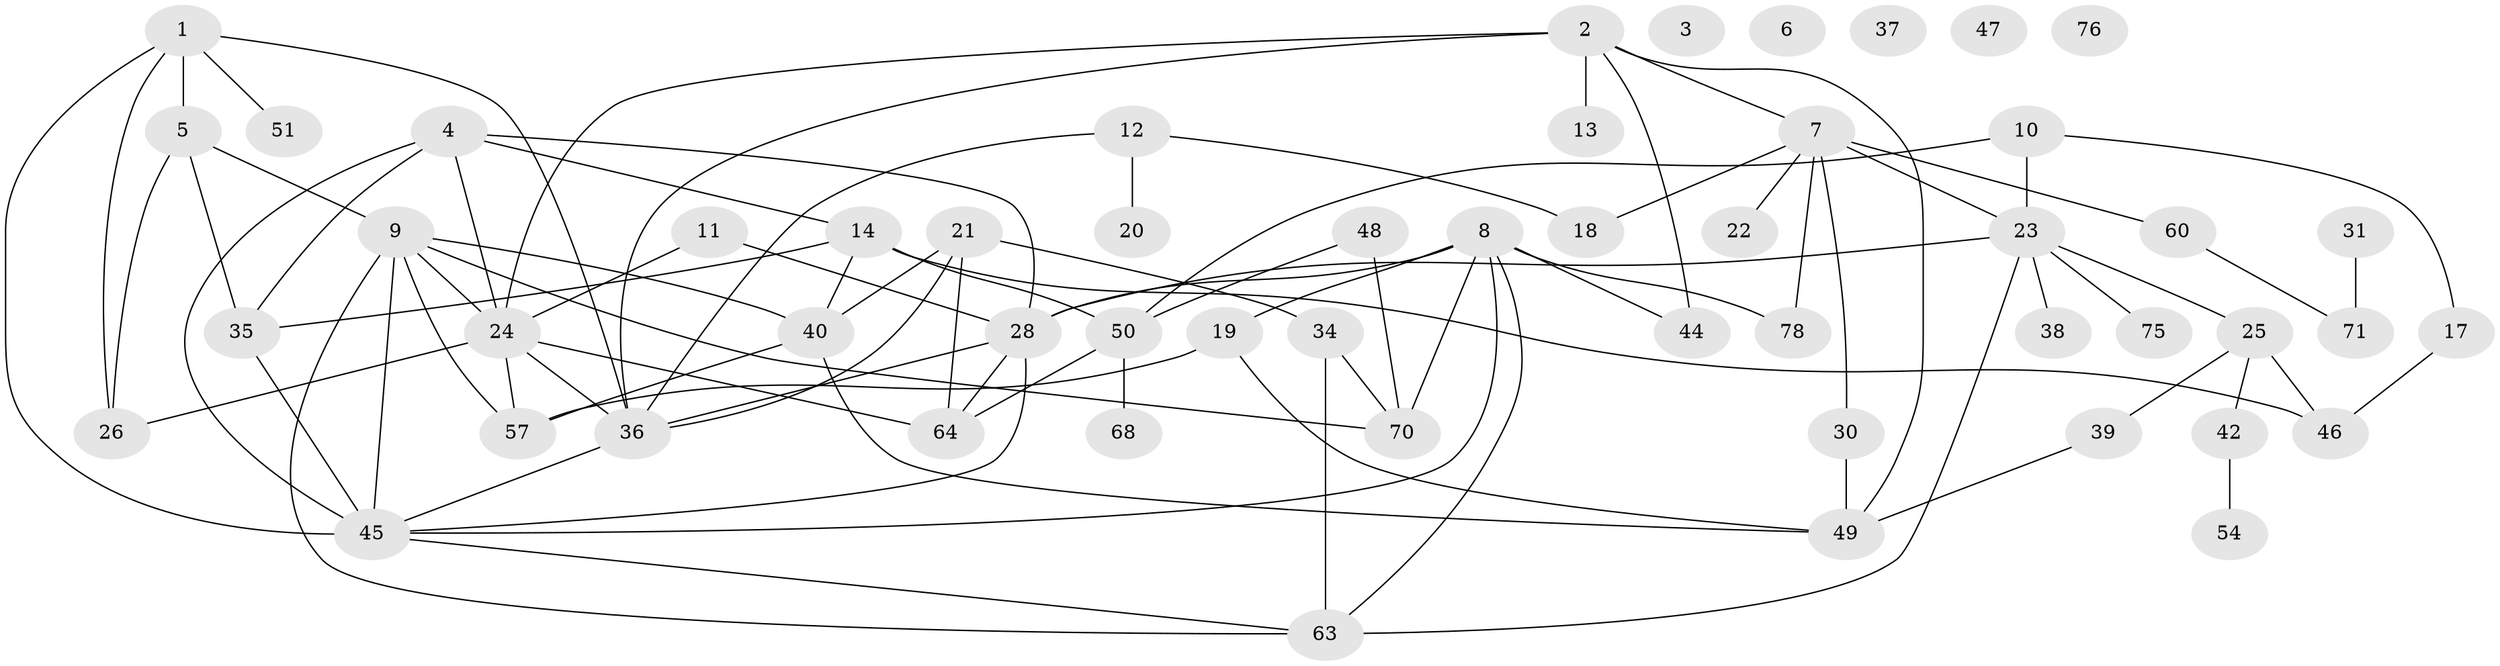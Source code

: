 // Generated by graph-tools (version 1.1) at 2025/23/03/03/25 07:23:29]
// undirected, 54 vertices, 88 edges
graph export_dot {
graph [start="1"]
  node [color=gray90,style=filled];
  1 [super="+59"];
  2 [super="+43"];
  3;
  4 [super="+81"];
  5 [super="+16"];
  6;
  7 [super="+72"];
  8 [super="+41"];
  9 [super="+73"];
  10 [super="+83"];
  11 [super="+15"];
  12 [super="+55"];
  13;
  14 [super="+66"];
  17 [super="+53"];
  18;
  19;
  20;
  21 [super="+32"];
  22;
  23 [super="+58"];
  24 [super="+29"];
  25 [super="+27"];
  26;
  28 [super="+52"];
  30 [super="+33"];
  31;
  34 [super="+62"];
  35 [super="+65"];
  36;
  37;
  38;
  39;
  40;
  42 [super="+61"];
  44;
  45 [super="+69"];
  46;
  47 [super="+74"];
  48;
  49 [super="+56"];
  50 [super="+84"];
  51;
  54;
  57 [super="+80"];
  60 [super="+67"];
  63 [super="+79"];
  64;
  68;
  70 [super="+77"];
  71 [super="+82"];
  75;
  76;
  78;
  1 -- 5;
  1 -- 26;
  1 -- 45;
  1 -- 51;
  1 -- 36;
  2 -- 13 [weight=2];
  2 -- 24;
  2 -- 49;
  2 -- 36;
  2 -- 44;
  2 -- 7;
  4 -- 35;
  4 -- 24;
  4 -- 28;
  4 -- 14;
  4 -- 45;
  5 -- 26;
  5 -- 35;
  5 -- 9;
  7 -- 18;
  7 -- 23;
  7 -- 22;
  7 -- 78;
  7 -- 30;
  7 -- 60;
  8 -- 19;
  8 -- 44;
  8 -- 78;
  8 -- 70;
  8 -- 28;
  8 -- 45;
  8 -- 63;
  9 -- 24;
  9 -- 40;
  9 -- 45;
  9 -- 57;
  9 -- 70;
  9 -- 63;
  10 -- 50;
  10 -- 17;
  10 -- 23;
  11 -- 24;
  11 -- 28;
  12 -- 18;
  12 -- 20;
  12 -- 36;
  14 -- 40;
  14 -- 35;
  14 -- 46;
  14 -- 50;
  17 -- 46;
  19 -- 49;
  19 -- 57;
  21 -- 40;
  21 -- 64;
  21 -- 36;
  21 -- 34;
  23 -- 38;
  23 -- 75;
  23 -- 63;
  23 -- 28;
  23 -- 25;
  24 -- 26;
  24 -- 64;
  24 -- 36;
  24 -- 57;
  25 -- 39;
  25 -- 46;
  25 -- 42;
  28 -- 36;
  28 -- 64;
  28 -- 45;
  30 -- 49;
  31 -- 71;
  34 -- 70;
  34 -- 63;
  35 -- 45 [weight=2];
  36 -- 45;
  39 -- 49;
  40 -- 49;
  40 -- 57;
  42 -- 54;
  45 -- 63;
  48 -- 50;
  48 -- 70;
  50 -- 64;
  50 -- 68;
  60 -- 71;
}
